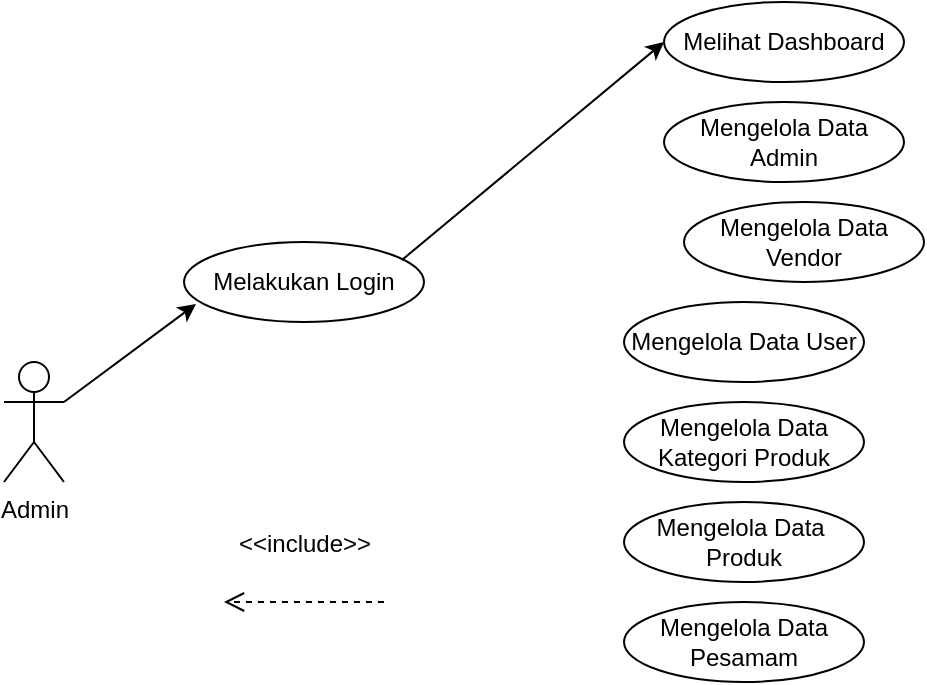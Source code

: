<mxfile version="15.0.2" type="github">
  <diagram id="Acb45rc8BPQmOs9CNVb8" name="Page-1">
    <mxGraphModel dx="868" dy="460" grid="1" gridSize="10" guides="1" tooltips="1" connect="1" arrows="1" fold="1" page="1" pageScale="1" pageWidth="850" pageHeight="1100" math="0" shadow="0">
      <root>
        <mxCell id="0" />
        <mxCell id="1" parent="0" />
        <mxCell id="rlCrrLA21eN-S7DFpJk2-1" value="Admin" style="shape=umlActor;verticalLabelPosition=bottom;verticalAlign=top;html=1;" parent="1" vertex="1">
          <mxGeometry x="160" y="230" width="30" height="60" as="geometry" />
        </mxCell>
        <mxCell id="rlCrrLA21eN-S7DFpJk2-3" value="" style="endArrow=classic;html=1;entryX=0.05;entryY=0.775;entryDx=0;entryDy=0;entryPerimeter=0;exitX=1;exitY=0.333;exitDx=0;exitDy=0;exitPerimeter=0;" parent="1" source="rlCrrLA21eN-S7DFpJk2-1" target="rlCrrLA21eN-S7DFpJk2-4" edge="1">
          <mxGeometry width="50" height="50" relative="1" as="geometry">
            <mxPoint x="210" y="250" as="sourcePoint" />
            <mxPoint x="280" y="207" as="targetPoint" />
          </mxGeometry>
        </mxCell>
        <mxCell id="rlCrrLA21eN-S7DFpJk2-4" value="Melakukan Login" style="ellipse;whiteSpace=wrap;html=1;" parent="1" vertex="1">
          <mxGeometry x="250" y="170" width="120" height="40" as="geometry" />
        </mxCell>
        <mxCell id="rlCrrLA21eN-S7DFpJk2-6" value="Melihat Dashboard" style="ellipse;whiteSpace=wrap;html=1;" parent="1" vertex="1">
          <mxGeometry x="490" y="50" width="120" height="40" as="geometry" />
        </mxCell>
        <mxCell id="rlCrrLA21eN-S7DFpJk2-9" value="Mengelola Data Admin" style="ellipse;whiteSpace=wrap;html=1;" parent="1" vertex="1">
          <mxGeometry x="490" y="100" width="120" height="40" as="geometry" />
        </mxCell>
        <mxCell id="rlCrrLA21eN-S7DFpJk2-10" value="Mengelola Data Vendor" style="ellipse;whiteSpace=wrap;html=1;" parent="1" vertex="1">
          <mxGeometry x="500" y="150" width="120" height="40" as="geometry" />
        </mxCell>
        <mxCell id="rlCrrLA21eN-S7DFpJk2-12" value="Mengelola Data User" style="ellipse;whiteSpace=wrap;html=1;" parent="1" vertex="1">
          <mxGeometry x="470" y="200" width="120" height="40" as="geometry" />
        </mxCell>
        <mxCell id="rlCrrLA21eN-S7DFpJk2-15" value="Mengelola Data Kategori Produk" style="ellipse;whiteSpace=wrap;html=1;" parent="1" vertex="1">
          <mxGeometry x="470" y="250" width="120" height="40" as="geometry" />
        </mxCell>
        <mxCell id="rlCrrLA21eN-S7DFpJk2-16" value="Mengelola Data&amp;nbsp; Produk" style="ellipse;whiteSpace=wrap;html=1;" parent="1" vertex="1">
          <mxGeometry x="470" y="300" width="120" height="40" as="geometry" />
        </mxCell>
        <mxCell id="rlCrrLA21eN-S7DFpJk2-19" value="Mengelola Data Pesamam" style="ellipse;whiteSpace=wrap;html=1;" parent="1" vertex="1">
          <mxGeometry x="470" y="350" width="120" height="40" as="geometry" />
        </mxCell>
        <mxCell id="uDTQms0AIOnIiRspDDmS-1" value="&amp;lt;&amp;lt;include&amp;gt;&amp;gt;" style="html=1;verticalAlign=bottom;endArrow=open;dashed=1;endSize=8;fontSize=12;" edge="1" parent="1">
          <mxGeometry y="-20" relative="1" as="geometry">
            <mxPoint x="350" y="350" as="sourcePoint" />
            <mxPoint x="270" y="350" as="targetPoint" />
            <mxPoint as="offset" />
          </mxGeometry>
        </mxCell>
        <mxCell id="uDTQms0AIOnIiRspDDmS-2" value="" style="endArrow=classic;html=1;entryX=0;entryY=0.5;entryDx=0;entryDy=0;exitX=0.908;exitY=0.225;exitDx=0;exitDy=0;exitPerimeter=0;" edge="1" parent="1" source="rlCrrLA21eN-S7DFpJk2-4" target="rlCrrLA21eN-S7DFpJk2-6">
          <mxGeometry width="50" height="50" relative="1" as="geometry">
            <mxPoint x="200" y="260" as="sourcePoint" />
            <mxPoint x="266" y="211" as="targetPoint" />
          </mxGeometry>
        </mxCell>
      </root>
    </mxGraphModel>
  </diagram>
</mxfile>
